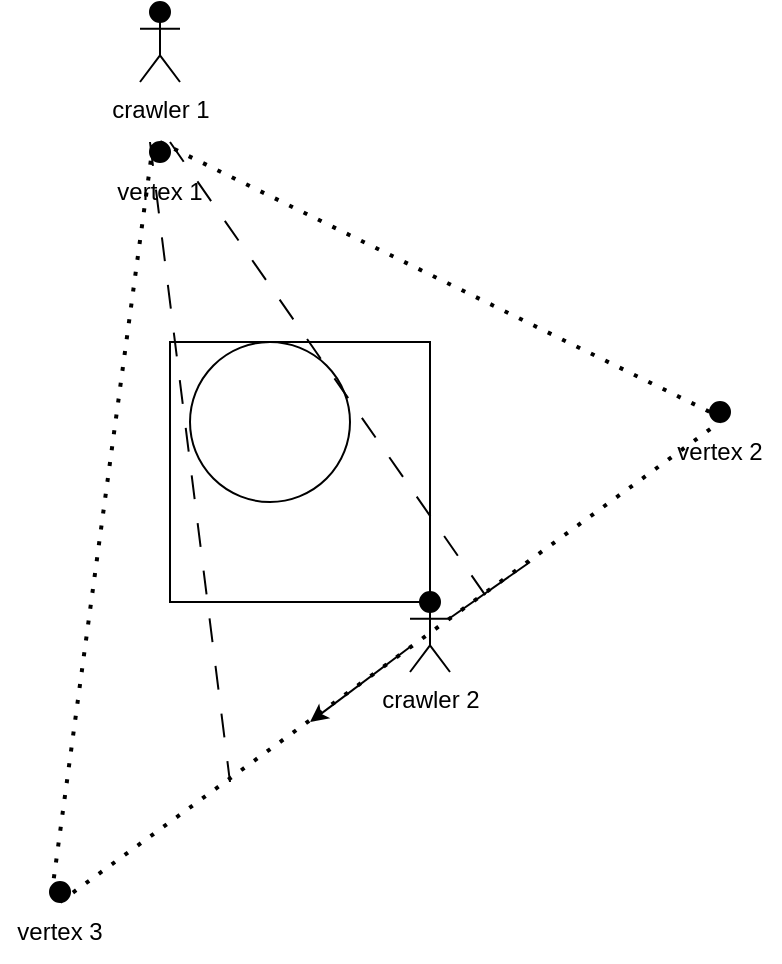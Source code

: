 <mxfile>
    <diagram id="OeKHbXyreF80L7cJFZtJ" name="Page-1">
        <mxGraphModel dx="641" dy="971" grid="1" gridSize="10" guides="1" tooltips="1" connect="1" arrows="1" fold="1" page="1" pageScale="1" pageWidth="850" pageHeight="1100" math="0" shadow="0">
            <root>
                <mxCell id="0"/>
                <mxCell id="1" parent="0"/>
                <mxCell id="3" value="" style="rounded=0;whiteSpace=wrap;html=1;" parent="1" vertex="1">
                    <mxGeometry x="220" y="210" width="130" height="130" as="geometry"/>
                </mxCell>
                <mxCell id="2" value="" style="ellipse;whiteSpace=wrap;html=1;aspect=fixed;" parent="1" vertex="1">
                    <mxGeometry x="230" y="210" width="80" height="80" as="geometry"/>
                </mxCell>
                <mxCell id="4" value="" style="ellipse;fillColor=#000000;" parent="1" vertex="1">
                    <mxGeometry x="210" y="110" width="10" height="10" as="geometry"/>
                </mxCell>
                <mxCell id="5" value="" style="ellipse;fillColor=#000000;" parent="1" vertex="1">
                    <mxGeometry x="490" y="240" width="10" height="10" as="geometry"/>
                </mxCell>
                <mxCell id="6" value="" style="ellipse;fillColor=#000000;" parent="1" vertex="1">
                    <mxGeometry x="160" y="480" width="10" height="10" as="geometry"/>
                </mxCell>
                <mxCell id="10" value="crawler 1" style="shape=umlActor;verticalLabelPosition=bottom;verticalAlign=top;html=1;outlineConnect=0;fillColor=#000000;" parent="1" vertex="1">
                    <mxGeometry x="205" y="40" width="20" height="40" as="geometry"/>
                </mxCell>
                <mxCell id="11" value="vertex 1" style="text;html=1;strokeColor=none;fillColor=none;align=center;verticalAlign=middle;whiteSpace=wrap;rounded=0;" vertex="1" parent="1">
                    <mxGeometry x="185" y="120" width="60" height="30" as="geometry"/>
                </mxCell>
                <mxCell id="12" value="vertex 2" style="text;html=1;strokeColor=none;fillColor=none;align=center;verticalAlign=middle;whiteSpace=wrap;rounded=0;" vertex="1" parent="1">
                    <mxGeometry x="465" y="250" width="60" height="30" as="geometry"/>
                </mxCell>
                <mxCell id="13" value="vertex 3" style="text;html=1;strokeColor=none;fillColor=none;align=center;verticalAlign=middle;whiteSpace=wrap;rounded=0;" vertex="1" parent="1">
                    <mxGeometry x="135" y="490" width="60" height="30" as="geometry"/>
                </mxCell>
                <mxCell id="16" value="" style="endArrow=none;dashed=1;html=1;dashPattern=1 3;strokeWidth=2;exitX=0.5;exitY=0;exitDx=0;exitDy=0;entryX=0;entryY=0.5;entryDx=0;entryDy=0;" edge="1" parent="1" source="4" target="5">
                    <mxGeometry width="50" height="50" relative="1" as="geometry">
                        <mxPoint x="300" y="520" as="sourcePoint"/>
                        <mxPoint x="350" y="470" as="targetPoint"/>
                    </mxGeometry>
                </mxCell>
                <mxCell id="17" value="" style="endArrow=none;dashed=1;html=1;dashPattern=1 3;strokeWidth=2;exitX=0;exitY=0;exitDx=0;exitDy=0;entryX=0;entryY=0;entryDx=0;entryDy=0;" edge="1" parent="1" source="4" target="6">
                    <mxGeometry width="50" height="50" relative="1" as="geometry">
                        <mxPoint x="225" y="120" as="sourcePoint"/>
                        <mxPoint x="500" y="255" as="targetPoint"/>
                    </mxGeometry>
                </mxCell>
                <mxCell id="18" value="" style="endArrow=none;dashed=1;html=1;dashPattern=1 3;strokeWidth=2;exitX=0.5;exitY=0;exitDx=0;exitDy=0;entryX=0.5;entryY=1;entryDx=0;entryDy=0;" edge="1" parent="1" source="13" target="5">
                    <mxGeometry width="50" height="50" relative="1" as="geometry">
                        <mxPoint x="221.464" y="121.464" as="sourcePoint"/>
                        <mxPoint x="171.464" y="491.464" as="targetPoint"/>
                    </mxGeometry>
                </mxCell>
                <mxCell id="19" value="" style="endArrow=classic;html=1;startArrow=none;" edge="1" parent="1" source="9">
                    <mxGeometry width="50" height="50" relative="1" as="geometry">
                        <mxPoint x="400" y="320" as="sourcePoint"/>
                        <mxPoint x="290" y="400" as="targetPoint"/>
                    </mxGeometry>
                </mxCell>
                <mxCell id="21" value="" style="endArrow=none;html=1;" edge="1" parent="1" target="9">
                    <mxGeometry width="50" height="50" relative="1" as="geometry">
                        <mxPoint x="400" y="320" as="sourcePoint"/>
                        <mxPoint x="290" y="400" as="targetPoint"/>
                    </mxGeometry>
                </mxCell>
                <mxCell id="9" value="crawler 2" style="shape=umlActor;verticalLabelPosition=bottom;verticalAlign=top;html=1;outlineConnect=0;fillColor=#000000;" parent="1" vertex="1">
                    <mxGeometry x="340" y="335" width="20" height="40" as="geometry"/>
                </mxCell>
                <mxCell id="22" value="" style="endArrow=none;dashed=1;html=1;dashPattern=12 12;" edge="1" parent="1">
                    <mxGeometry width="50" height="50" relative="1" as="geometry">
                        <mxPoint x="220" y="110" as="sourcePoint"/>
                        <mxPoint x="380" y="340" as="targetPoint"/>
                    </mxGeometry>
                </mxCell>
                <mxCell id="23" value="" style="endArrow=none;dashed=1;html=1;dashPattern=12 12;" edge="1" parent="1">
                    <mxGeometry width="50" height="50" relative="1" as="geometry">
                        <mxPoint x="210" y="110" as="sourcePoint"/>
                        <mxPoint x="250" y="430" as="targetPoint"/>
                    </mxGeometry>
                </mxCell>
            </root>
        </mxGraphModel>
    </diagram>
</mxfile>